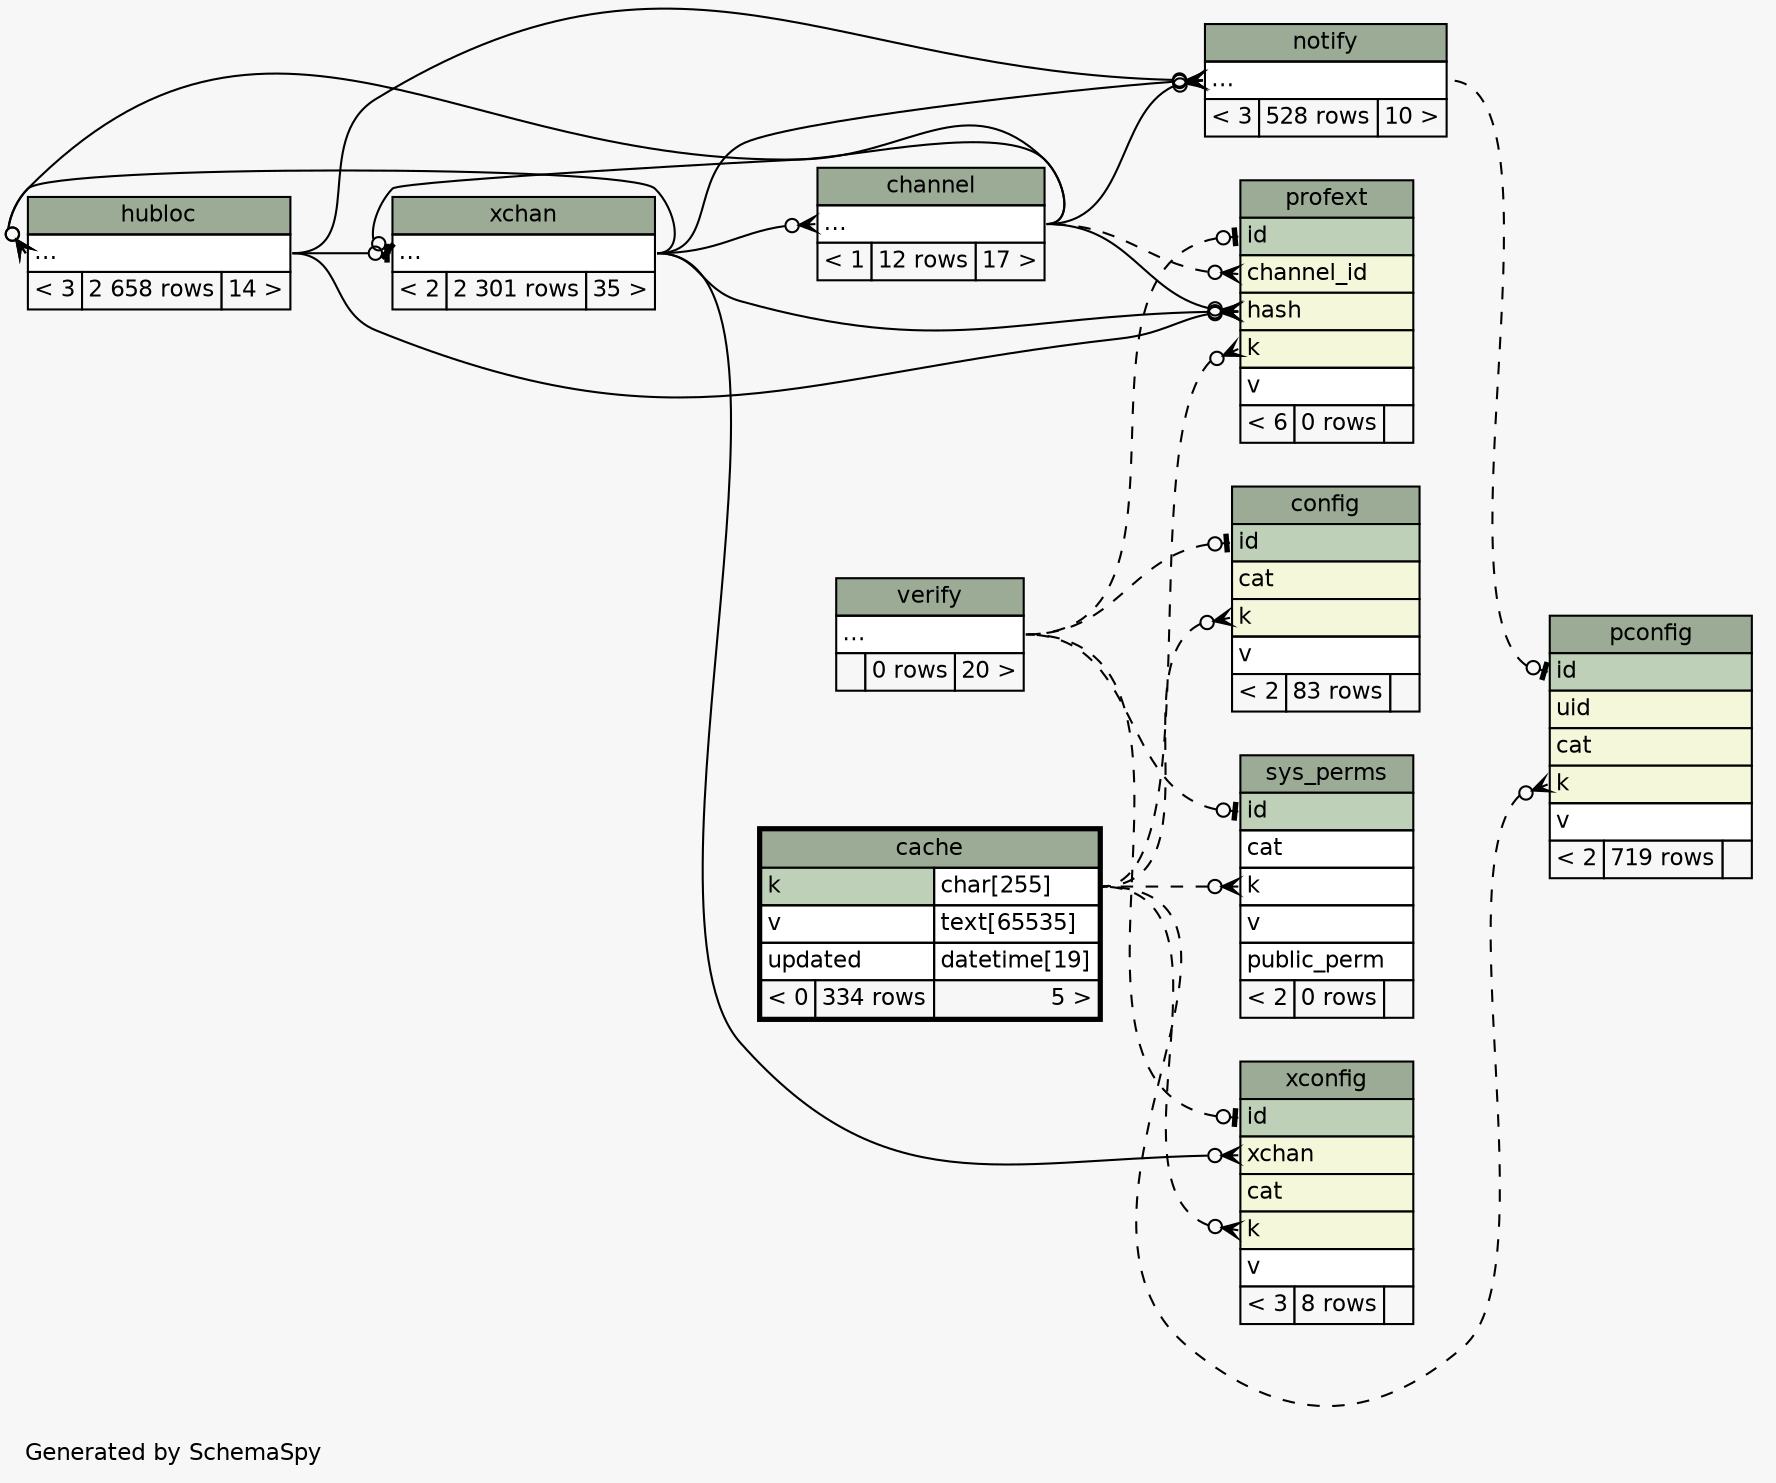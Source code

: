 // dot 2.26.3 on Linux 3.2.0-4-686-pae
// SchemaSpy rev 590
digraph "impliedTwoDegreesRelationshipsDiagram" {
  graph [
    rankdir="RL"
    bgcolor="#f7f7f7"
    label="\nGenerated by SchemaSpy"
    labeljust="l"
    nodesep="0.18"
    ranksep="0.46"
    fontname="Helvetica"
    fontsize="11"
  ];
  node [
    fontname="Helvetica"
    fontsize="11"
    shape="plaintext"
  ];
  edge [
    arrowsize="0.8"
  ];
  "channel":"elipses":w -> "xchan":"elipses":e [arrowhead=none dir=back arrowtail=crowodot];
  "config":"id":w -> "verify":"elipses":e [arrowhead=none dir=back arrowtail=teeodot style=dashed];
  "config":"k":w -> "cache":"k.type":e [arrowhead=none dir=back arrowtail=crowodot style=dashed];
  "hubloc":"elipses":w -> "channel":"elipses":e [arrowhead=none dir=back arrowtail=crowodot];
  "hubloc":"elipses":w -> "xchan":"elipses":e [arrowhead=none dir=back arrowtail=crowodot];
  "notify":"elipses":w -> "channel":"elipses":e [arrowhead=none dir=back arrowtail=crowodot];
  "notify":"elipses":w -> "hubloc":"elipses":e [arrowhead=none dir=back arrowtail=crowodot];
  "notify":"elipses":w -> "xchan":"elipses":e [arrowhead=none dir=back arrowtail=crowodot];
  "pconfig":"id":w -> "notify":"elipses":e [arrowhead=none dir=back arrowtail=teeodot style=dashed];
  "pconfig":"k":w -> "cache":"k.type":e [arrowhead=none dir=back arrowtail=crowodot style=dashed];
  "profext":"channel_id":w -> "channel":"elipses":e [arrowhead=none dir=back arrowtail=crowodot style=dashed];
  "profext":"hash":w -> "channel":"elipses":e [arrowhead=none dir=back arrowtail=crowodot];
  "profext":"hash":w -> "hubloc":"elipses":e [arrowhead=none dir=back arrowtail=crowodot];
  "profext":"hash":w -> "xchan":"elipses":e [arrowhead=none dir=back arrowtail=crowodot];
  "profext":"id":w -> "verify":"elipses":e [arrowhead=none dir=back arrowtail=teeodot style=dashed];
  "profext":"k":w -> "cache":"k.type":e [arrowhead=none dir=back arrowtail=crowodot style=dashed];
  "sys_perms":"id":w -> "verify":"elipses":e [arrowhead=none dir=back arrowtail=teeodot style=dashed];
  "sys_perms":"k":w -> "cache":"k.type":e [arrowhead=none dir=back arrowtail=crowodot style=dashed];
  "xchan":"elipses":w -> "channel":"elipses":e [arrowhead=none dir=back arrowtail=teeodot];
  "xchan":"elipses":w -> "hubloc":"elipses":e [arrowhead=none dir=back arrowtail=teeodot];
  "xconfig":"id":w -> "verify":"elipses":e [arrowhead=none dir=back arrowtail=teeodot style=dashed];
  "xconfig":"k":w -> "cache":"k.type":e [arrowhead=none dir=back arrowtail=crowodot style=dashed];
  "xconfig":"xchan":w -> "xchan":"elipses":e [arrowhead=none dir=back arrowtail=crowodot];
  "cache" [
    label=<
    <TABLE BORDER="2" CELLBORDER="1" CELLSPACING="0" BGCOLOR="#ffffff">
      <TR><TD COLSPAN="3" BGCOLOR="#9bab96" ALIGN="CENTER">cache</TD></TR>
      <TR><TD PORT="k" COLSPAN="2" BGCOLOR="#bed1b8" ALIGN="LEFT">k</TD><TD PORT="k.type" ALIGN="LEFT">char[255]</TD></TR>
      <TR><TD PORT="v" COLSPAN="2" ALIGN="LEFT">v</TD><TD PORT="v.type" ALIGN="LEFT">text[65535]</TD></TR>
      <TR><TD PORT="updated" COLSPAN="2" ALIGN="LEFT">updated</TD><TD PORT="updated.type" ALIGN="LEFT">datetime[19]</TD></TR>
      <TR><TD ALIGN="LEFT" BGCOLOR="#f7f7f7">&lt; 0</TD><TD ALIGN="RIGHT" BGCOLOR="#f7f7f7">334 rows</TD><TD ALIGN="RIGHT" BGCOLOR="#f7f7f7">5 &gt;</TD></TR>
    </TABLE>>
    URL="cache.html"
    tooltip="cache"
  ];
  "channel" [
    label=<
    <TABLE BORDER="0" CELLBORDER="1" CELLSPACING="0" BGCOLOR="#ffffff">
      <TR><TD COLSPAN="3" BGCOLOR="#9bab96" ALIGN="CENTER">channel</TD></TR>
      <TR><TD PORT="elipses" COLSPAN="3" ALIGN="LEFT">...</TD></TR>
      <TR><TD ALIGN="LEFT" BGCOLOR="#f7f7f7">&lt; 1</TD><TD ALIGN="RIGHT" BGCOLOR="#f7f7f7">12 rows</TD><TD ALIGN="RIGHT" BGCOLOR="#f7f7f7">17 &gt;</TD></TR>
    </TABLE>>
    URL="channel.html"
    tooltip="channel"
  ];
  "config" [
    label=<
    <TABLE BORDER="0" CELLBORDER="1" CELLSPACING="0" BGCOLOR="#ffffff">
      <TR><TD COLSPAN="3" BGCOLOR="#9bab96" ALIGN="CENTER">config</TD></TR>
      <TR><TD PORT="id" COLSPAN="3" BGCOLOR="#bed1b8" ALIGN="LEFT">id</TD></TR>
      <TR><TD PORT="cat" COLSPAN="3" BGCOLOR="#f4f7da" ALIGN="LEFT">cat</TD></TR>
      <TR><TD PORT="k" COLSPAN="3" BGCOLOR="#f4f7da" ALIGN="LEFT">k</TD></TR>
      <TR><TD PORT="v" COLSPAN="3" ALIGN="LEFT">v</TD></TR>
      <TR><TD ALIGN="LEFT" BGCOLOR="#f7f7f7">&lt; 2</TD><TD ALIGN="RIGHT" BGCOLOR="#f7f7f7">83 rows</TD><TD ALIGN="RIGHT" BGCOLOR="#f7f7f7">  </TD></TR>
    </TABLE>>
    URL="config.html"
    tooltip="config"
  ];
  "hubloc" [
    label=<
    <TABLE BORDER="0" CELLBORDER="1" CELLSPACING="0" BGCOLOR="#ffffff">
      <TR><TD COLSPAN="3" BGCOLOR="#9bab96" ALIGN="CENTER">hubloc</TD></TR>
      <TR><TD PORT="elipses" COLSPAN="3" ALIGN="LEFT">...</TD></TR>
      <TR><TD ALIGN="LEFT" BGCOLOR="#f7f7f7">&lt; 3</TD><TD ALIGN="RIGHT" BGCOLOR="#f7f7f7">2 658 rows</TD><TD ALIGN="RIGHT" BGCOLOR="#f7f7f7">14 &gt;</TD></TR>
    </TABLE>>
    URL="hubloc.html"
    tooltip="hubloc"
  ];
  "notify" [
    label=<
    <TABLE BORDER="0" CELLBORDER="1" CELLSPACING="0" BGCOLOR="#ffffff">
      <TR><TD COLSPAN="3" BGCOLOR="#9bab96" ALIGN="CENTER">notify</TD></TR>
      <TR><TD PORT="elipses" COLSPAN="3" ALIGN="LEFT">...</TD></TR>
      <TR><TD ALIGN="LEFT" BGCOLOR="#f7f7f7">&lt; 3</TD><TD ALIGN="RIGHT" BGCOLOR="#f7f7f7">528 rows</TD><TD ALIGN="RIGHT" BGCOLOR="#f7f7f7">10 &gt;</TD></TR>
    </TABLE>>
    URL="notify.html"
    tooltip="notify"
  ];
  "pconfig" [
    label=<
    <TABLE BORDER="0" CELLBORDER="1" CELLSPACING="0" BGCOLOR="#ffffff">
      <TR><TD COLSPAN="3" BGCOLOR="#9bab96" ALIGN="CENTER">pconfig</TD></TR>
      <TR><TD PORT="id" COLSPAN="3" BGCOLOR="#bed1b8" ALIGN="LEFT">id</TD></TR>
      <TR><TD PORT="uid" COLSPAN="3" BGCOLOR="#f4f7da" ALIGN="LEFT">uid</TD></TR>
      <TR><TD PORT="cat" COLSPAN="3" BGCOLOR="#f4f7da" ALIGN="LEFT">cat</TD></TR>
      <TR><TD PORT="k" COLSPAN="3" BGCOLOR="#f4f7da" ALIGN="LEFT">k</TD></TR>
      <TR><TD PORT="v" COLSPAN="3" ALIGN="LEFT">v</TD></TR>
      <TR><TD ALIGN="LEFT" BGCOLOR="#f7f7f7">&lt; 2</TD><TD ALIGN="RIGHT" BGCOLOR="#f7f7f7">719 rows</TD><TD ALIGN="RIGHT" BGCOLOR="#f7f7f7">  </TD></TR>
    </TABLE>>
    URL="pconfig.html"
    tooltip="pconfig"
  ];
  "profext" [
    label=<
    <TABLE BORDER="0" CELLBORDER="1" CELLSPACING="0" BGCOLOR="#ffffff">
      <TR><TD COLSPAN="3" BGCOLOR="#9bab96" ALIGN="CENTER">profext</TD></TR>
      <TR><TD PORT="id" COLSPAN="3" BGCOLOR="#bed1b8" ALIGN="LEFT">id</TD></TR>
      <TR><TD PORT="channel_id" COLSPAN="3" BGCOLOR="#f4f7da" ALIGN="LEFT">channel_id</TD></TR>
      <TR><TD PORT="hash" COLSPAN="3" BGCOLOR="#f4f7da" ALIGN="LEFT">hash</TD></TR>
      <TR><TD PORT="k" COLSPAN="3" BGCOLOR="#f4f7da" ALIGN="LEFT">k</TD></TR>
      <TR><TD PORT="v" COLSPAN="3" ALIGN="LEFT">v</TD></TR>
      <TR><TD ALIGN="LEFT" BGCOLOR="#f7f7f7">&lt; 6</TD><TD ALIGN="RIGHT" BGCOLOR="#f7f7f7">0 rows</TD><TD ALIGN="RIGHT" BGCOLOR="#f7f7f7">  </TD></TR>
    </TABLE>>
    URL="profext.html"
    tooltip="profext"
  ];
  "sys_perms" [
    label=<
    <TABLE BORDER="0" CELLBORDER="1" CELLSPACING="0" BGCOLOR="#ffffff">
      <TR><TD COLSPAN="3" BGCOLOR="#9bab96" ALIGN="CENTER">sys_perms</TD></TR>
      <TR><TD PORT="id" COLSPAN="3" BGCOLOR="#bed1b8" ALIGN="LEFT">id</TD></TR>
      <TR><TD PORT="cat" COLSPAN="3" ALIGN="LEFT">cat</TD></TR>
      <TR><TD PORT="k" COLSPAN="3" ALIGN="LEFT">k</TD></TR>
      <TR><TD PORT="v" COLSPAN="3" ALIGN="LEFT">v</TD></TR>
      <TR><TD PORT="public_perm" COLSPAN="3" ALIGN="LEFT">public_perm</TD></TR>
      <TR><TD ALIGN="LEFT" BGCOLOR="#f7f7f7">&lt; 2</TD><TD ALIGN="RIGHT" BGCOLOR="#f7f7f7">0 rows</TD><TD ALIGN="RIGHT" BGCOLOR="#f7f7f7">  </TD></TR>
    </TABLE>>
    URL="sys_perms.html"
    tooltip="sys_perms"
  ];
  "verify" [
    label=<
    <TABLE BORDER="0" CELLBORDER="1" CELLSPACING="0" BGCOLOR="#ffffff">
      <TR><TD COLSPAN="3" BGCOLOR="#9bab96" ALIGN="CENTER">verify</TD></TR>
      <TR><TD PORT="elipses" COLSPAN="3" ALIGN="LEFT">...</TD></TR>
      <TR><TD ALIGN="LEFT" BGCOLOR="#f7f7f7">  </TD><TD ALIGN="RIGHT" BGCOLOR="#f7f7f7">0 rows</TD><TD ALIGN="RIGHT" BGCOLOR="#f7f7f7">20 &gt;</TD></TR>
    </TABLE>>
    URL="verify.html"
    tooltip="verify"
  ];
  "xchan" [
    label=<
    <TABLE BORDER="0" CELLBORDER="1" CELLSPACING="0" BGCOLOR="#ffffff">
      <TR><TD COLSPAN="3" BGCOLOR="#9bab96" ALIGN="CENTER">xchan</TD></TR>
      <TR><TD PORT="elipses" COLSPAN="3" ALIGN="LEFT">...</TD></TR>
      <TR><TD ALIGN="LEFT" BGCOLOR="#f7f7f7">&lt; 2</TD><TD ALIGN="RIGHT" BGCOLOR="#f7f7f7">2 301 rows</TD><TD ALIGN="RIGHT" BGCOLOR="#f7f7f7">35 &gt;</TD></TR>
    </TABLE>>
    URL="xchan.html"
    tooltip="xchan"
  ];
  "xconfig" [
    label=<
    <TABLE BORDER="0" CELLBORDER="1" CELLSPACING="0" BGCOLOR="#ffffff">
      <TR><TD COLSPAN="3" BGCOLOR="#9bab96" ALIGN="CENTER">xconfig</TD></TR>
      <TR><TD PORT="id" COLSPAN="3" BGCOLOR="#bed1b8" ALIGN="LEFT">id</TD></TR>
      <TR><TD PORT="xchan" COLSPAN="3" BGCOLOR="#f4f7da" ALIGN="LEFT">xchan</TD></TR>
      <TR><TD PORT="cat" COLSPAN="3" BGCOLOR="#f4f7da" ALIGN="LEFT">cat</TD></TR>
      <TR><TD PORT="k" COLSPAN="3" BGCOLOR="#f4f7da" ALIGN="LEFT">k</TD></TR>
      <TR><TD PORT="v" COLSPAN="3" ALIGN="LEFT">v</TD></TR>
      <TR><TD ALIGN="LEFT" BGCOLOR="#f7f7f7">&lt; 3</TD><TD ALIGN="RIGHT" BGCOLOR="#f7f7f7">8 rows</TD><TD ALIGN="RIGHT" BGCOLOR="#f7f7f7">  </TD></TR>
    </TABLE>>
    URL="xconfig.html"
    tooltip="xconfig"
  ];
}
